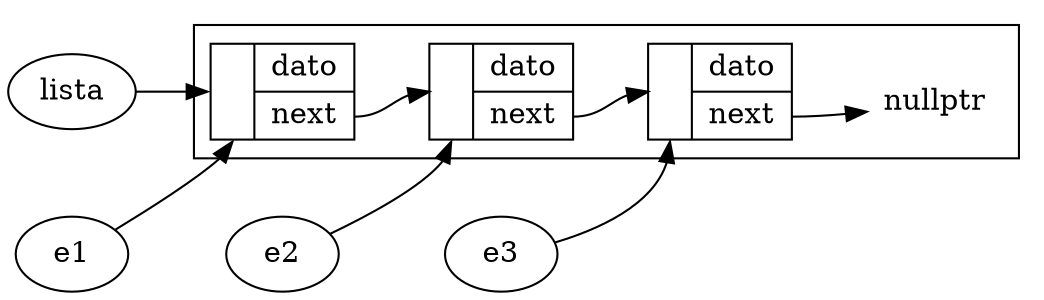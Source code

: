 digraph structs {
    nodesep=.5;
    rankdir=LR;
    
    subgraph cluster12 {
        node [shape=record, width = .5];
        node1 [label="{<m> |{<d> dato |<n> next }}"];
        node2 [label="{<m> |{<d> dato |<n> next }}"];
        node3 [label="{<m> |{<d> dato |<n> next }}"];
        nullptr [color=invis]
    }

    e1 -> node1:m [constraint=false];
    e2 -> node2:m [constraint=false];
    e3 -> node3:m [constraint=false];
    e1 -> e2 -> e3 [style=invis]

    node1 -> node2 [ style = invis, weight= 10 ];
    node2 -> node3 [ style = invis, weight= 10 ];

    node1:n -> node2:m;
    node2:n -> node3:m;
    node3:n -> nullptr;

    lista -> node1:m [constraint=true];
    

}
